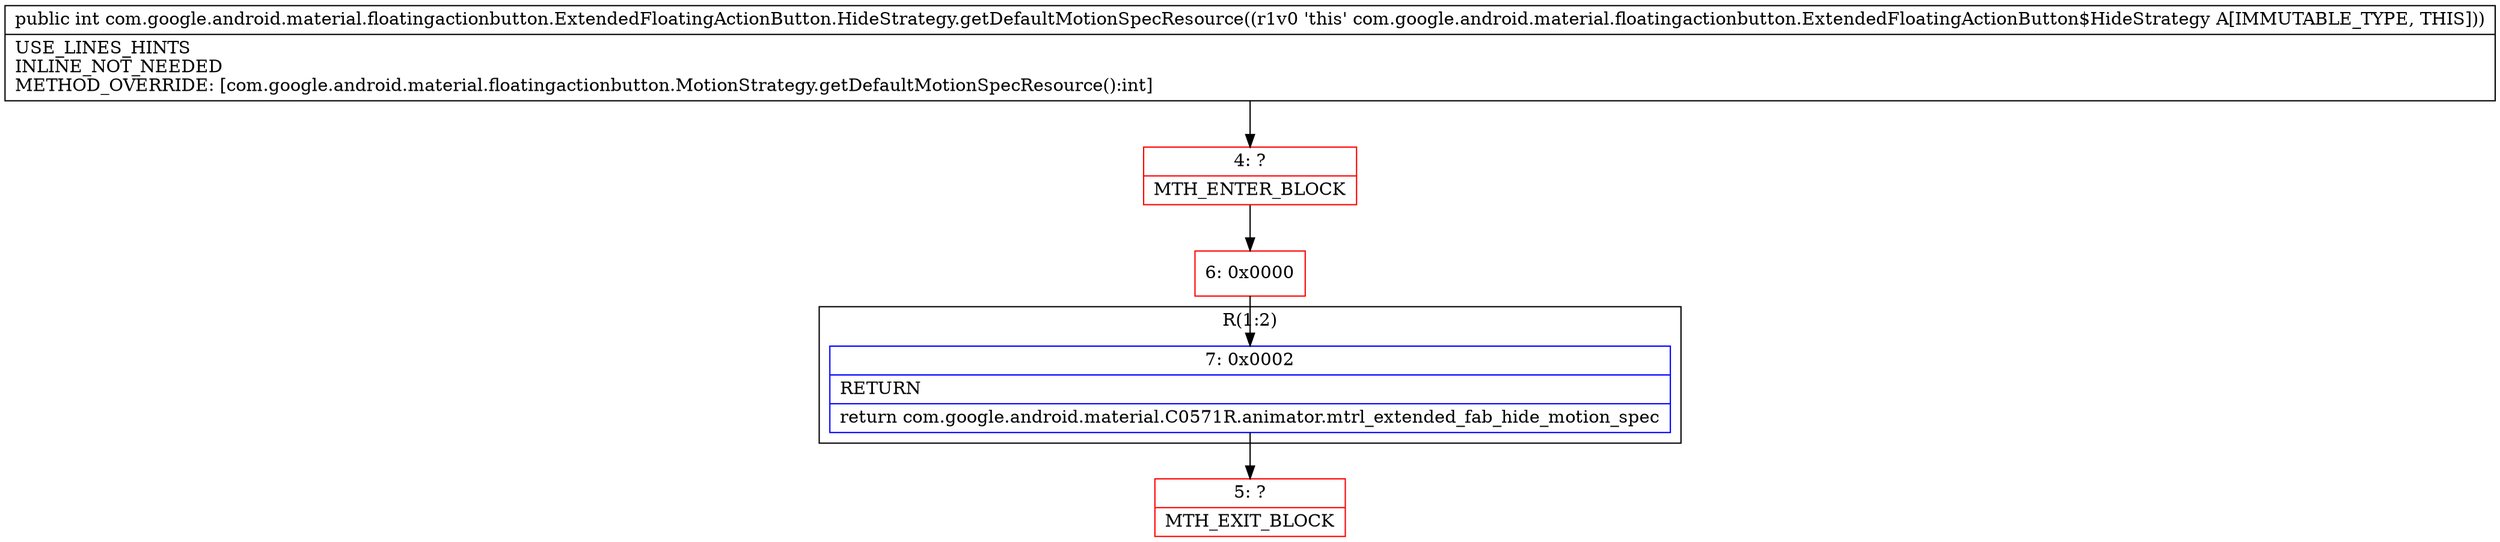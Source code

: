 digraph "CFG forcom.google.android.material.floatingactionbutton.ExtendedFloatingActionButton.HideStrategy.getDefaultMotionSpecResource()I" {
subgraph cluster_Region_887392308 {
label = "R(1:2)";
node [shape=record,color=blue];
Node_7 [shape=record,label="{7\:\ 0x0002|RETURN\l|return com.google.android.material.C0571R.animator.mtrl_extended_fab_hide_motion_spec\l}"];
}
Node_4 [shape=record,color=red,label="{4\:\ ?|MTH_ENTER_BLOCK\l}"];
Node_6 [shape=record,color=red,label="{6\:\ 0x0000}"];
Node_5 [shape=record,color=red,label="{5\:\ ?|MTH_EXIT_BLOCK\l}"];
MethodNode[shape=record,label="{public int com.google.android.material.floatingactionbutton.ExtendedFloatingActionButton.HideStrategy.getDefaultMotionSpecResource((r1v0 'this' com.google.android.material.floatingactionbutton.ExtendedFloatingActionButton$HideStrategy A[IMMUTABLE_TYPE, THIS]))  | USE_LINES_HINTS\lINLINE_NOT_NEEDED\lMETHOD_OVERRIDE: [com.google.android.material.floatingactionbutton.MotionStrategy.getDefaultMotionSpecResource():int]\l}"];
MethodNode -> Node_4;Node_7 -> Node_5;
Node_4 -> Node_6;
Node_6 -> Node_7;
}

